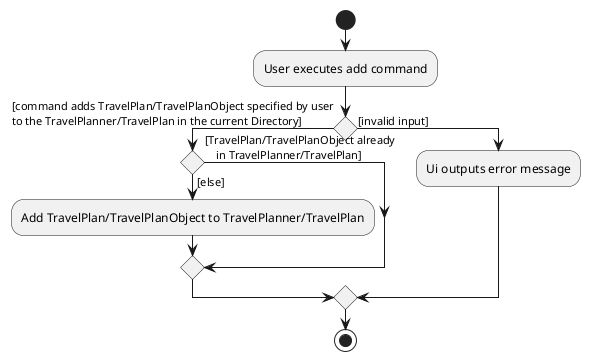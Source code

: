 @startuml
start
:User executes add command;

'Since the beta syntax does not support placing the condition outside the
'diamond we place it as the true branch instead.

if () then ([command adds TravelPlan/TravelPlanObject specified by user
to the TravelPlanner/TravelPlan in the current Directory])
    if() then ([else])
    :Add TravelPlan/TravelPlanObject to TravelPlanner/TravelPlan;
    else ([TravelPlan/TravelPlanObject already
    in TravelPlanner/TravelPlan])
endif

else([invalid input])
:Ui outputs error message;
endif
stop
@enduml
